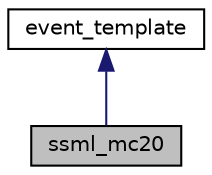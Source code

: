 digraph "ssml_mc20"
{
 // INTERACTIVE_SVG=YES
 // LATEX_PDF_SIZE
  edge [fontname="Helvetica",fontsize="10",labelfontname="Helvetica",labelfontsize="10"];
  node [fontname="Helvetica",fontsize="10",shape=record];
  Node1 [label="ssml_mc20",height=0.2,width=0.4,color="black", fillcolor="grey75", style="filled", fontcolor="black",tooltip=" "];
  Node2 -> Node1 [dir="back",color="midnightblue",fontsize="10",style="solid",fontname="Helvetica"];
  Node2 [label="event_template",height=0.2,width=0.4,color="black", fillcolor="white", style="filled",URL="$classevent__template.html",tooltip="Basisvorlage-Klasse für Ereignisdaten-Darstellung und -Manipulation."];
}
